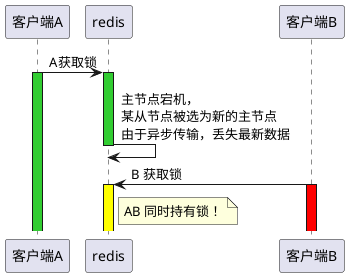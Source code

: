 @startuml 主节点切换

participant 客户端A  as A
participant redis as r
participant 客户端B as B

A->r: A获取锁
activate A #LimeGreen
activate r #LimeGreen

r->r: 主节点宕机，\n某从节点被选为新的主节点\n由于异步传输，丢失最新数据
deactivate r

B->r: B 获取锁
activate B #red
activate r #Yellow


note right of r:  AB 同时持有锁！

@enduml

